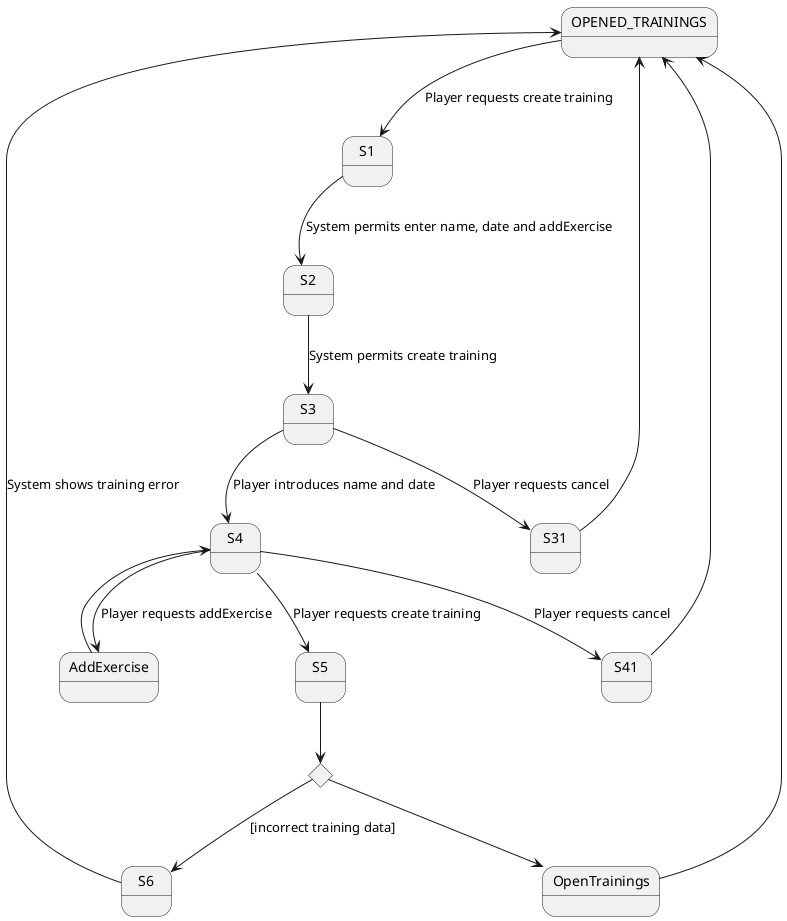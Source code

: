 @startuml

state OPENED_TRAININGS
state choice1 <<choice>>

OPENED_TRAININGS --> S1 : Player requests create training
S1 --> S2 : System permits enter name, date and addExercise
S2 --> S3 : System permits create training
S3 --> S4 : Player introduces name and date
S3 --> S31 : Player requests cancel
S31 --> OPENED_TRAININGS
S4 --> S5 : Player requests create training
S4 --> AddExercise : Player requests addExercise
S4 --> S41 : Player requests cancel
S41 --> OPENED_TRAININGS
AddExercise --> S4
S5 --> choice1
choice1 --> S6 : [incorrect training data]
S6 --> OPENED_TRAININGS : System shows training error
choice1 --> OpenTrainings
OpenTrainings --> OPENED_TRAININGS

@enduml
